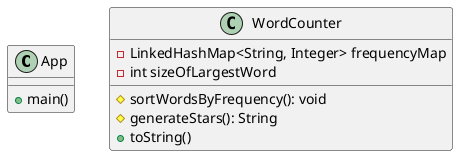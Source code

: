 @startuml

class App {
  +main()
}

class WordCounter {
  -LinkedHashMap<String, Integer> frequencyMap
  -int sizeOfLargestWord
  #sortWordsByFrequency(): void
  #generateStars(): String
  +toString()
}

@enduml